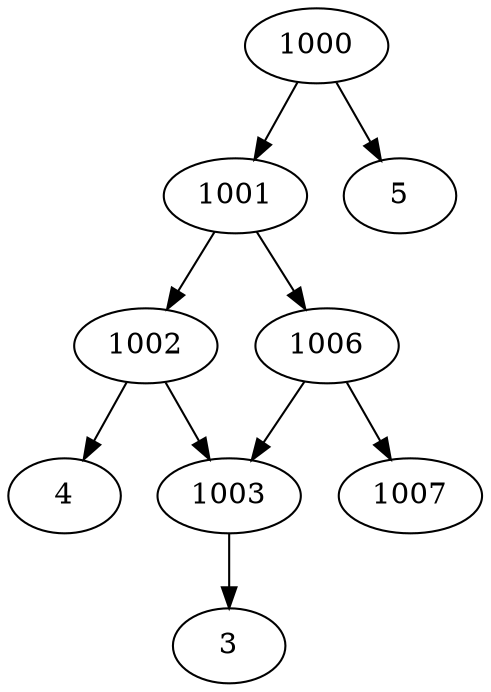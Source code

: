 strict digraph G1 {
1000 -> 1001
1000 -> 5
1001 -> 1002
1001 -> 1006
1002 -> 1003
1002 -> 4
1003 -> 3
1006 -> 1007
1006 -> 1003
1003 -> 3
}